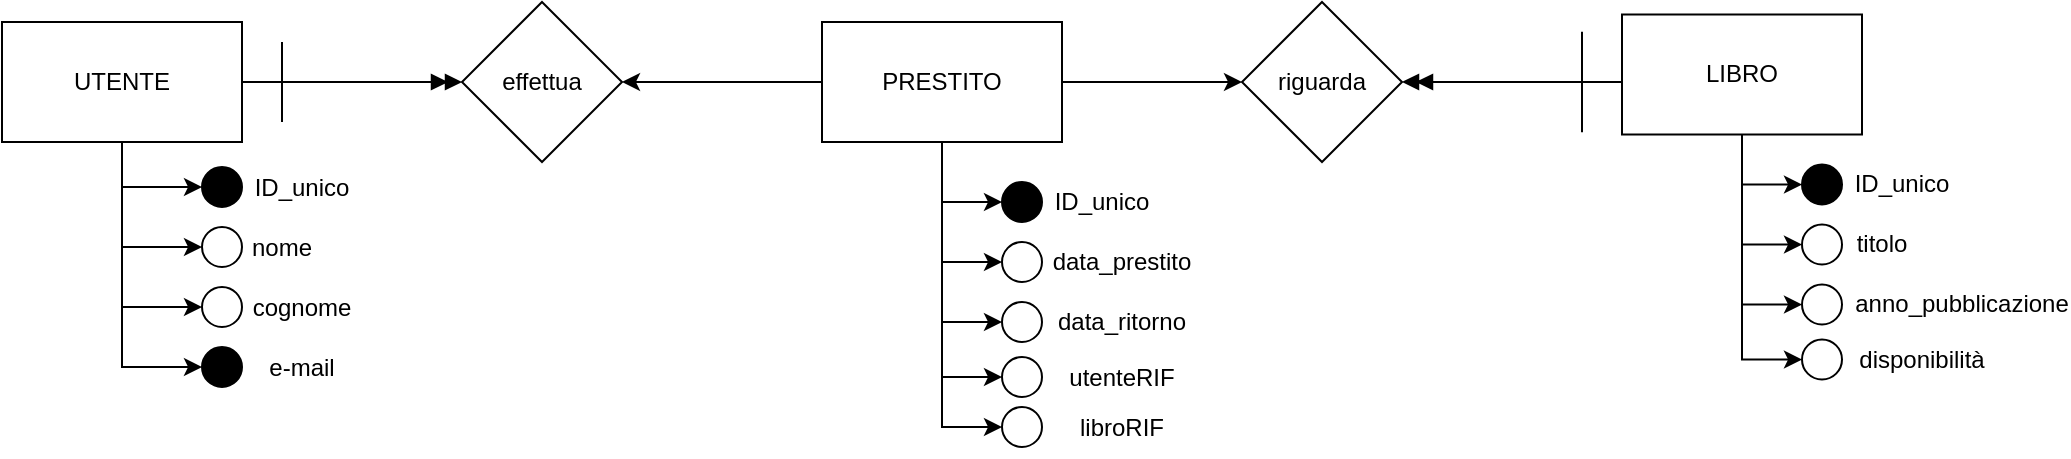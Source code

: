<mxfile version="24.7.8">
  <diagram name="Pagina-1" id="lxCOVGXAF81MDdLaUDQM">
    <mxGraphModel dx="1050" dy="629" grid="1" gridSize="10" guides="1" tooltips="1" connect="1" arrows="1" fold="1" page="1" pageScale="1" pageWidth="827" pageHeight="1169" math="0" shadow="0">
      <root>
        <mxCell id="0" />
        <mxCell id="1" parent="0" />
        <mxCell id="km5MI__1yeUTXEVvCu6J-13" style="edgeStyle=orthogonalEdgeStyle;rounded=0;orthogonalLoop=1;jettySize=auto;html=1;entryX=0;entryY=0.5;entryDx=0;entryDy=0;" parent="1" source="km5MI__1yeUTXEVvCu6J-1" target="km5MI__1yeUTXEVvCu6J-7" edge="1">
          <mxGeometry relative="1" as="geometry" />
        </mxCell>
        <mxCell id="km5MI__1yeUTXEVvCu6J-14" style="edgeStyle=orthogonalEdgeStyle;rounded=0;orthogonalLoop=1;jettySize=auto;html=1;entryX=0;entryY=0.5;entryDx=0;entryDy=0;" parent="1" source="km5MI__1yeUTXEVvCu6J-1" target="km5MI__1yeUTXEVvCu6J-6" edge="1">
          <mxGeometry relative="1" as="geometry" />
        </mxCell>
        <mxCell id="km5MI__1yeUTXEVvCu6J-15" style="edgeStyle=orthogonalEdgeStyle;rounded=0;orthogonalLoop=1;jettySize=auto;html=1;entryX=0;entryY=0.5;entryDx=0;entryDy=0;" parent="1" source="km5MI__1yeUTXEVvCu6J-1" target="km5MI__1yeUTXEVvCu6J-5" edge="1">
          <mxGeometry relative="1" as="geometry" />
        </mxCell>
        <mxCell id="km5MI__1yeUTXEVvCu6J-16" style="edgeStyle=orthogonalEdgeStyle;rounded=0;orthogonalLoop=1;jettySize=auto;html=1;entryX=0;entryY=0.5;entryDx=0;entryDy=0;" parent="1" source="km5MI__1yeUTXEVvCu6J-1" target="km5MI__1yeUTXEVvCu6J-4" edge="1">
          <mxGeometry relative="1" as="geometry" />
        </mxCell>
        <mxCell id="km5MI__1yeUTXEVvCu6J-61" style="edgeStyle=orthogonalEdgeStyle;rounded=0;orthogonalLoop=1;jettySize=auto;html=1;entryX=0;entryY=0.5;entryDx=0;entryDy=0;endArrow=doubleBlock;endFill=1;" parent="1" source="km5MI__1yeUTXEVvCu6J-1" target="km5MI__1yeUTXEVvCu6J-60" edge="1">
          <mxGeometry relative="1" as="geometry" />
        </mxCell>
        <mxCell id="km5MI__1yeUTXEVvCu6J-1" value="UTENTE" style="rounded=0;whiteSpace=wrap;html=1;" parent="1" vertex="1">
          <mxGeometry x="10" y="250" width="120" height="60" as="geometry" />
        </mxCell>
        <mxCell id="km5MI__1yeUTXEVvCu6J-26" style="edgeStyle=orthogonalEdgeStyle;rounded=0;orthogonalLoop=1;jettySize=auto;html=1;entryX=0;entryY=0.5;entryDx=0;entryDy=0;fillColor=#000000;" parent="1" source="km5MI__1yeUTXEVvCu6J-3" target="km5MI__1yeUTXEVvCu6J-21" edge="1">
          <mxGeometry relative="1" as="geometry" />
        </mxCell>
        <mxCell id="km5MI__1yeUTXEVvCu6J-27" style="edgeStyle=orthogonalEdgeStyle;rounded=0;orthogonalLoop=1;jettySize=auto;html=1;entryX=0;entryY=0.5;entryDx=0;entryDy=0;" parent="1" source="km5MI__1yeUTXEVvCu6J-3" target="km5MI__1yeUTXEVvCu6J-22" edge="1">
          <mxGeometry relative="1" as="geometry" />
        </mxCell>
        <mxCell id="km5MI__1yeUTXEVvCu6J-28" style="edgeStyle=orthogonalEdgeStyle;rounded=0;orthogonalLoop=1;jettySize=auto;html=1;entryX=0;entryY=0.5;entryDx=0;entryDy=0;" parent="1" source="km5MI__1yeUTXEVvCu6J-3" target="km5MI__1yeUTXEVvCu6J-23" edge="1">
          <mxGeometry relative="1" as="geometry" />
        </mxCell>
        <mxCell id="km5MI__1yeUTXEVvCu6J-29" style="edgeStyle=orthogonalEdgeStyle;rounded=0;orthogonalLoop=1;jettySize=auto;html=1;entryX=0;entryY=0.5;entryDx=0;entryDy=0;" parent="1" source="km5MI__1yeUTXEVvCu6J-3" target="km5MI__1yeUTXEVvCu6J-24" edge="1">
          <mxGeometry relative="1" as="geometry" />
        </mxCell>
        <mxCell id="km5MI__1yeUTXEVvCu6J-64" style="edgeStyle=orthogonalEdgeStyle;rounded=0;orthogonalLoop=1;jettySize=auto;html=1;entryX=1;entryY=0.5;entryDx=0;entryDy=0;endArrow=doubleBlock;endFill=1;" parent="1" source="km5MI__1yeUTXEVvCu6J-3" target="km5MI__1yeUTXEVvCu6J-59" edge="1">
          <mxGeometry relative="1" as="geometry">
            <Array as="points">
              <mxPoint x="790" y="280" />
              <mxPoint x="790" y="280" />
            </Array>
          </mxGeometry>
        </mxCell>
        <mxCell id="km5MI__1yeUTXEVvCu6J-3" value="LIBRO" style="rounded=0;whiteSpace=wrap;html=1;" parent="1" vertex="1">
          <mxGeometry x="820" y="246.25" width="120" height="60" as="geometry" />
        </mxCell>
        <mxCell id="km5MI__1yeUTXEVvCu6J-4" value="" style="ellipse;whiteSpace=wrap;html=1;aspect=fixed;fillColor=#000000;" parent="1" vertex="1">
          <mxGeometry x="110" y="412.5" width="20" height="20" as="geometry" />
        </mxCell>
        <mxCell id="km5MI__1yeUTXEVvCu6J-5" value="" style="ellipse;whiteSpace=wrap;html=1;aspect=fixed;" parent="1" vertex="1">
          <mxGeometry x="110" y="382.5" width="20" height="20" as="geometry" />
        </mxCell>
        <mxCell id="km5MI__1yeUTXEVvCu6J-6" value="" style="ellipse;whiteSpace=wrap;html=1;aspect=fixed;" parent="1" vertex="1">
          <mxGeometry x="110" y="352.5" width="20" height="20" as="geometry" />
        </mxCell>
        <mxCell id="km5MI__1yeUTXEVvCu6J-7" value="" style="ellipse;whiteSpace=wrap;html=1;aspect=fixed;fillColor=#000000;" parent="1" vertex="1">
          <mxGeometry x="110" y="322.5" width="20" height="20" as="geometry" />
        </mxCell>
        <mxCell id="km5MI__1yeUTXEVvCu6J-9" value="ID_unico" style="text;html=1;align=center;verticalAlign=middle;whiteSpace=wrap;rounded=0;" parent="1" vertex="1">
          <mxGeometry x="130" y="317.5" width="60" height="30" as="geometry" />
        </mxCell>
        <mxCell id="km5MI__1yeUTXEVvCu6J-10" value="nome" style="text;html=1;align=center;verticalAlign=middle;whiteSpace=wrap;rounded=0;" parent="1" vertex="1">
          <mxGeometry x="120" y="345" width="60" height="35" as="geometry" />
        </mxCell>
        <mxCell id="km5MI__1yeUTXEVvCu6J-11" value="cognome" style="text;html=1;align=center;verticalAlign=middle;whiteSpace=wrap;rounded=0;" parent="1" vertex="1">
          <mxGeometry x="130" y="380" width="60" height="25" as="geometry" />
        </mxCell>
        <mxCell id="km5MI__1yeUTXEVvCu6J-12" value="e-mail" style="text;html=1;align=center;verticalAlign=middle;whiteSpace=wrap;rounded=0;" parent="1" vertex="1">
          <mxGeometry x="130" y="407.5" width="60" height="30" as="geometry" />
        </mxCell>
        <mxCell id="km5MI__1yeUTXEVvCu6J-17" value="ID_unico" style="text;html=1;align=center;verticalAlign=middle;whiteSpace=wrap;rounded=0;" parent="1" vertex="1">
          <mxGeometry x="930" y="316.25" width="60" height="30" as="geometry" />
        </mxCell>
        <mxCell id="km5MI__1yeUTXEVvCu6J-18" value="titolo" style="text;html=1;align=center;verticalAlign=middle;whiteSpace=wrap;rounded=0;" parent="1" vertex="1">
          <mxGeometry x="920" y="343.75" width="60" height="35" as="geometry" />
        </mxCell>
        <mxCell id="km5MI__1yeUTXEVvCu6J-19" value="anno_pubblicazione" style="text;html=1;align=center;verticalAlign=middle;whiteSpace=wrap;rounded=0;" parent="1" vertex="1">
          <mxGeometry x="960" y="378.75" width="60" height="25" as="geometry" />
        </mxCell>
        <mxCell id="km5MI__1yeUTXEVvCu6J-20" value="disponibilità" style="text;html=1;align=center;verticalAlign=middle;whiteSpace=wrap;rounded=0;" parent="1" vertex="1">
          <mxGeometry x="940" y="403.75" width="60" height="30" as="geometry" />
        </mxCell>
        <mxCell id="km5MI__1yeUTXEVvCu6J-21" value="" style="ellipse;whiteSpace=wrap;html=1;aspect=fixed;fillColor=#000000;" parent="1" vertex="1">
          <mxGeometry x="910" y="321.25" width="20" height="20" as="geometry" />
        </mxCell>
        <mxCell id="km5MI__1yeUTXEVvCu6J-22" value="" style="ellipse;whiteSpace=wrap;html=1;aspect=fixed;" parent="1" vertex="1">
          <mxGeometry x="910" y="351.25" width="20" height="20" as="geometry" />
        </mxCell>
        <mxCell id="km5MI__1yeUTXEVvCu6J-23" value="" style="ellipse;whiteSpace=wrap;html=1;aspect=fixed;" parent="1" vertex="1">
          <mxGeometry x="910" y="381.25" width="20" height="20" as="geometry" />
        </mxCell>
        <mxCell id="km5MI__1yeUTXEVvCu6J-24" value="" style="ellipse;whiteSpace=wrap;html=1;aspect=fixed;" parent="1" vertex="1">
          <mxGeometry x="910" y="408.75" width="20" height="20" as="geometry" />
        </mxCell>
        <mxCell id="km5MI__1yeUTXEVvCu6J-30" value="ID_unico" style="text;html=1;align=center;verticalAlign=middle;whiteSpace=wrap;rounded=0;" parent="1" vertex="1">
          <mxGeometry x="530" y="325" width="60" height="30" as="geometry" />
        </mxCell>
        <mxCell id="km5MI__1yeUTXEVvCu6J-31" value="data_prestito" style="text;html=1;align=center;verticalAlign=middle;whiteSpace=wrap;rounded=0;" parent="1" vertex="1">
          <mxGeometry x="540" y="352.5" width="60" height="35" as="geometry" />
        </mxCell>
        <mxCell id="km5MI__1yeUTXEVvCu6J-32" value="data_ritorno" style="text;html=1;align=center;verticalAlign=middle;whiteSpace=wrap;rounded=0;" parent="1" vertex="1">
          <mxGeometry x="540" y="387.5" width="60" height="25" as="geometry" />
        </mxCell>
        <mxCell id="km5MI__1yeUTXEVvCu6J-34" value="" style="ellipse;whiteSpace=wrap;html=1;aspect=fixed;fillColor=#000000;" parent="1" vertex="1">
          <mxGeometry x="510" y="330" width="20" height="20" as="geometry" />
        </mxCell>
        <mxCell id="km5MI__1yeUTXEVvCu6J-35" value="" style="ellipse;whiteSpace=wrap;html=1;aspect=fixed;" parent="1" vertex="1">
          <mxGeometry x="510" y="360" width="20" height="20" as="geometry" />
        </mxCell>
        <mxCell id="km5MI__1yeUTXEVvCu6J-36" value="" style="ellipse;whiteSpace=wrap;html=1;aspect=fixed;" parent="1" vertex="1">
          <mxGeometry x="510" y="390" width="20" height="20" as="geometry" />
        </mxCell>
        <mxCell id="km5MI__1yeUTXEVvCu6J-37" value="" style="ellipse;whiteSpace=wrap;html=1;aspect=fixed;" parent="1" vertex="1">
          <mxGeometry x="510" y="417.5" width="20" height="20" as="geometry" />
        </mxCell>
        <mxCell id="km5MI__1yeUTXEVvCu6J-44" value="utenteRIF" style="text;html=1;align=center;verticalAlign=middle;whiteSpace=wrap;rounded=0;" parent="1" vertex="1">
          <mxGeometry x="540" y="412.5" width="60" height="30" as="geometry" />
        </mxCell>
        <mxCell id="km5MI__1yeUTXEVvCu6J-54" style="edgeStyle=orthogonalEdgeStyle;rounded=0;orthogonalLoop=1;jettySize=auto;html=1;entryX=0;entryY=0.5;entryDx=0;entryDy=0;" parent="1" source="km5MI__1yeUTXEVvCu6J-53" target="km5MI__1yeUTXEVvCu6J-34" edge="1">
          <mxGeometry relative="1" as="geometry" />
        </mxCell>
        <mxCell id="km5MI__1yeUTXEVvCu6J-55" style="edgeStyle=orthogonalEdgeStyle;rounded=0;orthogonalLoop=1;jettySize=auto;html=1;entryX=0;entryY=0.5;entryDx=0;entryDy=0;" parent="1" source="km5MI__1yeUTXEVvCu6J-53" target="km5MI__1yeUTXEVvCu6J-35" edge="1">
          <mxGeometry relative="1" as="geometry" />
        </mxCell>
        <mxCell id="km5MI__1yeUTXEVvCu6J-56" style="edgeStyle=orthogonalEdgeStyle;rounded=0;orthogonalLoop=1;jettySize=auto;html=1;entryX=0;entryY=0.5;entryDx=0;entryDy=0;" parent="1" source="km5MI__1yeUTXEVvCu6J-53" target="km5MI__1yeUTXEVvCu6J-36" edge="1">
          <mxGeometry relative="1" as="geometry" />
        </mxCell>
        <mxCell id="km5MI__1yeUTXEVvCu6J-57" style="edgeStyle=orthogonalEdgeStyle;rounded=0;orthogonalLoop=1;jettySize=auto;html=1;entryX=0;entryY=0.5;entryDx=0;entryDy=0;" parent="1" source="km5MI__1yeUTXEVvCu6J-53" target="km5MI__1yeUTXEVvCu6J-37" edge="1">
          <mxGeometry relative="1" as="geometry" />
        </mxCell>
        <mxCell id="km5MI__1yeUTXEVvCu6J-62" style="edgeStyle=orthogonalEdgeStyle;rounded=0;orthogonalLoop=1;jettySize=auto;html=1;entryX=0;entryY=0.5;entryDx=0;entryDy=0;" parent="1" source="km5MI__1yeUTXEVvCu6J-53" target="km5MI__1yeUTXEVvCu6J-59" edge="1">
          <mxGeometry relative="1" as="geometry" />
        </mxCell>
        <mxCell id="km5MI__1yeUTXEVvCu6J-63" style="edgeStyle=orthogonalEdgeStyle;rounded=0;orthogonalLoop=1;jettySize=auto;html=1;entryX=1;entryY=0.5;entryDx=0;entryDy=0;" parent="1" source="km5MI__1yeUTXEVvCu6J-53" target="km5MI__1yeUTXEVvCu6J-60" edge="1">
          <mxGeometry relative="1" as="geometry" />
        </mxCell>
        <mxCell id="uqGTmkLzH_tymZj7xfAm-3" style="edgeStyle=orthogonalEdgeStyle;rounded=0;orthogonalLoop=1;jettySize=auto;html=1;entryX=0;entryY=0.5;entryDx=0;entryDy=0;" edge="1" parent="1" source="km5MI__1yeUTXEVvCu6J-53" target="uqGTmkLzH_tymZj7xfAm-1">
          <mxGeometry relative="1" as="geometry" />
        </mxCell>
        <mxCell id="km5MI__1yeUTXEVvCu6J-53" value="PRESTITO" style="rounded=0;whiteSpace=wrap;html=1;" parent="1" vertex="1">
          <mxGeometry x="420" y="250" width="120" height="60" as="geometry" />
        </mxCell>
        <mxCell id="km5MI__1yeUTXEVvCu6J-59" value="riguarda" style="rhombus;whiteSpace=wrap;html=1;" parent="1" vertex="1">
          <mxGeometry x="630" y="240" width="80" height="80" as="geometry" />
        </mxCell>
        <mxCell id="km5MI__1yeUTXEVvCu6J-60" value="effettua" style="rhombus;whiteSpace=wrap;html=1;" parent="1" vertex="1">
          <mxGeometry x="240" y="240" width="80" height="80" as="geometry" />
        </mxCell>
        <mxCell id="km5MI__1yeUTXEVvCu6J-66" value="" style="endArrow=none;html=1;rounded=0;" parent="1" edge="1">
          <mxGeometry width="50" height="50" relative="1" as="geometry">
            <mxPoint x="150" y="300" as="sourcePoint" />
            <mxPoint x="150" y="260" as="targetPoint" />
          </mxGeometry>
        </mxCell>
        <mxCell id="km5MI__1yeUTXEVvCu6J-68" value="" style="endArrow=none;html=1;rounded=0;" parent="1" edge="1">
          <mxGeometry width="50" height="50" relative="1" as="geometry">
            <mxPoint x="800" y="305.13" as="sourcePoint" />
            <mxPoint x="800" y="254.88" as="targetPoint" />
          </mxGeometry>
        </mxCell>
        <mxCell id="uqGTmkLzH_tymZj7xfAm-1" value="" style="ellipse;whiteSpace=wrap;html=1;aspect=fixed;" vertex="1" parent="1">
          <mxGeometry x="510" y="442.5" width="20" height="20" as="geometry" />
        </mxCell>
        <mxCell id="uqGTmkLzH_tymZj7xfAm-2" value="libroRIF" style="text;html=1;align=center;verticalAlign=middle;whiteSpace=wrap;rounded=0;" vertex="1" parent="1">
          <mxGeometry x="540" y="437.5" width="60" height="30" as="geometry" />
        </mxCell>
      </root>
    </mxGraphModel>
  </diagram>
</mxfile>
